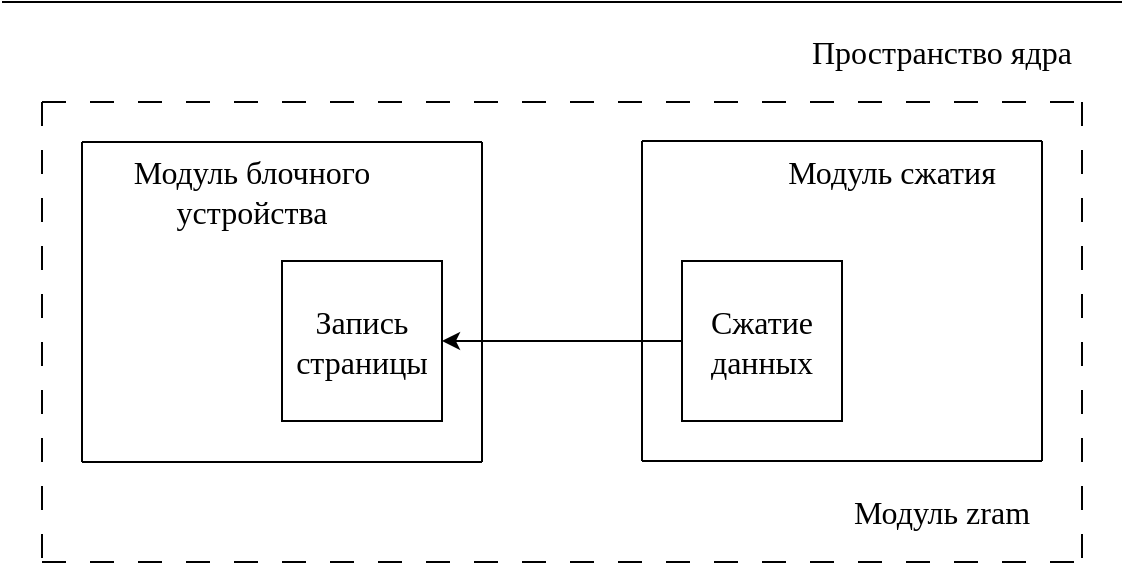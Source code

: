 <mxfile version="21.3.2" type="device">
  <diagram name="Страница 1" id="VVy0ClTnzfW8CJz5d3PP">
    <mxGraphModel dx="978" dy="592" grid="1" gridSize="10" guides="1" tooltips="1" connect="1" arrows="1" fold="1" page="1" pageScale="1" pageWidth="600" pageHeight="300" math="0" shadow="0">
      <root>
        <mxCell id="0" />
        <mxCell id="1" parent="0" />
        <mxCell id="YooQEKje9dTU8nWdilUu-11" value="" style="endArrow=none;html=1;rounded=0;" parent="1" edge="1">
          <mxGeometry width="50" height="50" relative="1" as="geometry">
            <mxPoint x="20" y="10" as="sourcePoint" />
            <mxPoint x="580" y="10" as="targetPoint" />
          </mxGeometry>
        </mxCell>
        <mxCell id="YooQEKje9dTU8nWdilUu-12" value="Пространство ядра" style="text;html=1;strokeColor=none;fillColor=none;align=center;verticalAlign=middle;whiteSpace=wrap;rounded=0;fontFamily=Times New Roman;fontSize=16;" parent="1" vertex="1">
          <mxGeometry x="420" y="20" width="140" height="30" as="geometry" />
        </mxCell>
        <mxCell id="YooQEKje9dTU8nWdilUu-14" value="" style="endArrow=none;dashed=1;html=1;rounded=0;endSize=6;strokeWidth=1;dashPattern=12 12;" parent="1" edge="1">
          <mxGeometry width="50" height="50" relative="1" as="geometry">
            <mxPoint x="40" y="290" as="sourcePoint" />
            <mxPoint x="560" y="290" as="targetPoint" />
          </mxGeometry>
        </mxCell>
        <mxCell id="YooQEKje9dTU8nWdilUu-15" value="Модуль zram" style="text;html=1;strokeColor=none;fillColor=none;align=center;verticalAlign=middle;whiteSpace=wrap;rounded=0;fontFamily=Times New Roman;fontSize=16;" parent="1" vertex="1">
          <mxGeometry x="440" y="250" width="100" height="30" as="geometry" />
        </mxCell>
        <mxCell id="YooQEKje9dTU8nWdilUu-17" value="" style="endArrow=none;dashed=1;html=1;rounded=0;endSize=6;strokeWidth=1;dashPattern=12 12;" parent="1" edge="1">
          <mxGeometry width="50" height="50" relative="1" as="geometry">
            <mxPoint x="40" y="60" as="sourcePoint" />
            <mxPoint x="40" y="290" as="targetPoint" />
          </mxGeometry>
        </mxCell>
        <mxCell id="YooQEKje9dTU8nWdilUu-18" value="" style="endArrow=none;dashed=1;html=1;rounded=0;endSize=6;strokeWidth=1;dashPattern=12 12;" parent="1" edge="1">
          <mxGeometry width="50" height="50" relative="1" as="geometry">
            <mxPoint x="560" y="60" as="sourcePoint" />
            <mxPoint x="560" y="290" as="targetPoint" />
          </mxGeometry>
        </mxCell>
        <mxCell id="hJS1u5dl91PEJb6Ujmuf-14" style="edgeStyle=orthogonalEdgeStyle;rounded=0;orthogonalLoop=1;jettySize=auto;html=1;exitX=0;exitY=0.5;exitDx=0;exitDy=0;entryX=1;entryY=0.5;entryDx=0;entryDy=0;" edge="1" parent="1" source="hJS1u5dl91PEJb6Ujmuf-2" target="hJS1u5dl91PEJb6Ujmuf-8">
          <mxGeometry relative="1" as="geometry" />
        </mxCell>
        <mxCell id="hJS1u5dl91PEJb6Ujmuf-2" value="Сжатие данных" style="rounded=0;whiteSpace=wrap;html=1;fontFamily=Times New Roman;fontSize=16;" vertex="1" parent="1">
          <mxGeometry x="360" y="139.5" width="80" height="80" as="geometry" />
        </mxCell>
        <mxCell id="hJS1u5dl91PEJb6Ujmuf-3" value="Модуль сжатия" style="text;html=1;strokeColor=none;fillColor=none;align=center;verticalAlign=middle;whiteSpace=wrap;rounded=0;fontFamily=Times New Roman;fontSize=16;" vertex="1" parent="1">
          <mxGeometry x="410" y="80" width="110" height="30" as="geometry" />
        </mxCell>
        <mxCell id="hJS1u5dl91PEJb6Ujmuf-4" value="" style="endArrow=none;html=1;rounded=0;" edge="1" parent="1">
          <mxGeometry width="50" height="50" relative="1" as="geometry">
            <mxPoint x="340" y="239.5" as="sourcePoint" />
            <mxPoint x="340" y="79.5" as="targetPoint" />
          </mxGeometry>
        </mxCell>
        <mxCell id="hJS1u5dl91PEJb6Ujmuf-5" value="" style="endArrow=none;html=1;rounded=0;" edge="1" parent="1">
          <mxGeometry width="50" height="50" relative="1" as="geometry">
            <mxPoint x="540" y="79.5" as="sourcePoint" />
            <mxPoint x="340" y="79.5" as="targetPoint" />
          </mxGeometry>
        </mxCell>
        <mxCell id="hJS1u5dl91PEJb6Ujmuf-6" value="" style="endArrow=none;html=1;rounded=0;" edge="1" parent="1">
          <mxGeometry width="50" height="50" relative="1" as="geometry">
            <mxPoint x="540" y="239.5" as="sourcePoint" />
            <mxPoint x="340" y="239.5" as="targetPoint" />
          </mxGeometry>
        </mxCell>
        <mxCell id="hJS1u5dl91PEJb6Ujmuf-7" value="" style="endArrow=none;html=1;rounded=0;" edge="1" parent="1">
          <mxGeometry width="50" height="50" relative="1" as="geometry">
            <mxPoint x="540" y="239.5" as="sourcePoint" />
            <mxPoint x="540" y="79.5" as="targetPoint" />
          </mxGeometry>
        </mxCell>
        <mxCell id="hJS1u5dl91PEJb6Ujmuf-8" value="Запись страницы" style="rounded=0;whiteSpace=wrap;html=1;fontFamily=Times New Roman;fontSize=16;" vertex="1" parent="1">
          <mxGeometry x="160" y="139.5" width="80" height="80" as="geometry" />
        </mxCell>
        <mxCell id="hJS1u5dl91PEJb6Ujmuf-9" value="Модуль блочного устройства" style="text;html=1;strokeColor=none;fillColor=none;align=center;verticalAlign=middle;whiteSpace=wrap;rounded=0;fontFamily=Times New Roman;fontSize=16;" vertex="1" parent="1">
          <mxGeometry x="60" y="89.5" width="170" height="30" as="geometry" />
        </mxCell>
        <mxCell id="hJS1u5dl91PEJb6Ujmuf-10" value="" style="endArrow=none;html=1;rounded=0;" edge="1" parent="1">
          <mxGeometry width="50" height="50" relative="1" as="geometry">
            <mxPoint x="60" y="240" as="sourcePoint" />
            <mxPoint x="60" y="80" as="targetPoint" />
          </mxGeometry>
        </mxCell>
        <mxCell id="hJS1u5dl91PEJb6Ujmuf-11" value="" style="endArrow=none;html=1;rounded=0;" edge="1" parent="1">
          <mxGeometry width="50" height="50" relative="1" as="geometry">
            <mxPoint x="260" y="80" as="sourcePoint" />
            <mxPoint x="60" y="80" as="targetPoint" />
          </mxGeometry>
        </mxCell>
        <mxCell id="hJS1u5dl91PEJb6Ujmuf-12" value="" style="endArrow=none;html=1;rounded=0;" edge="1" parent="1">
          <mxGeometry width="50" height="50" relative="1" as="geometry">
            <mxPoint x="260" y="240" as="sourcePoint" />
            <mxPoint x="60" y="240" as="targetPoint" />
          </mxGeometry>
        </mxCell>
        <mxCell id="hJS1u5dl91PEJb6Ujmuf-13" value="" style="endArrow=none;html=1;rounded=0;" edge="1" parent="1">
          <mxGeometry width="50" height="50" relative="1" as="geometry">
            <mxPoint x="260" y="240" as="sourcePoint" />
            <mxPoint x="260" y="80" as="targetPoint" />
          </mxGeometry>
        </mxCell>
        <mxCell id="hJS1u5dl91PEJb6Ujmuf-15" value="" style="endArrow=none;dashed=1;html=1;rounded=0;endSize=6;strokeWidth=1;dashPattern=12 12;" edge="1" parent="1">
          <mxGeometry width="50" height="50" relative="1" as="geometry">
            <mxPoint x="40" y="60" as="sourcePoint" />
            <mxPoint x="560" y="60" as="targetPoint" />
          </mxGeometry>
        </mxCell>
      </root>
    </mxGraphModel>
  </diagram>
</mxfile>
